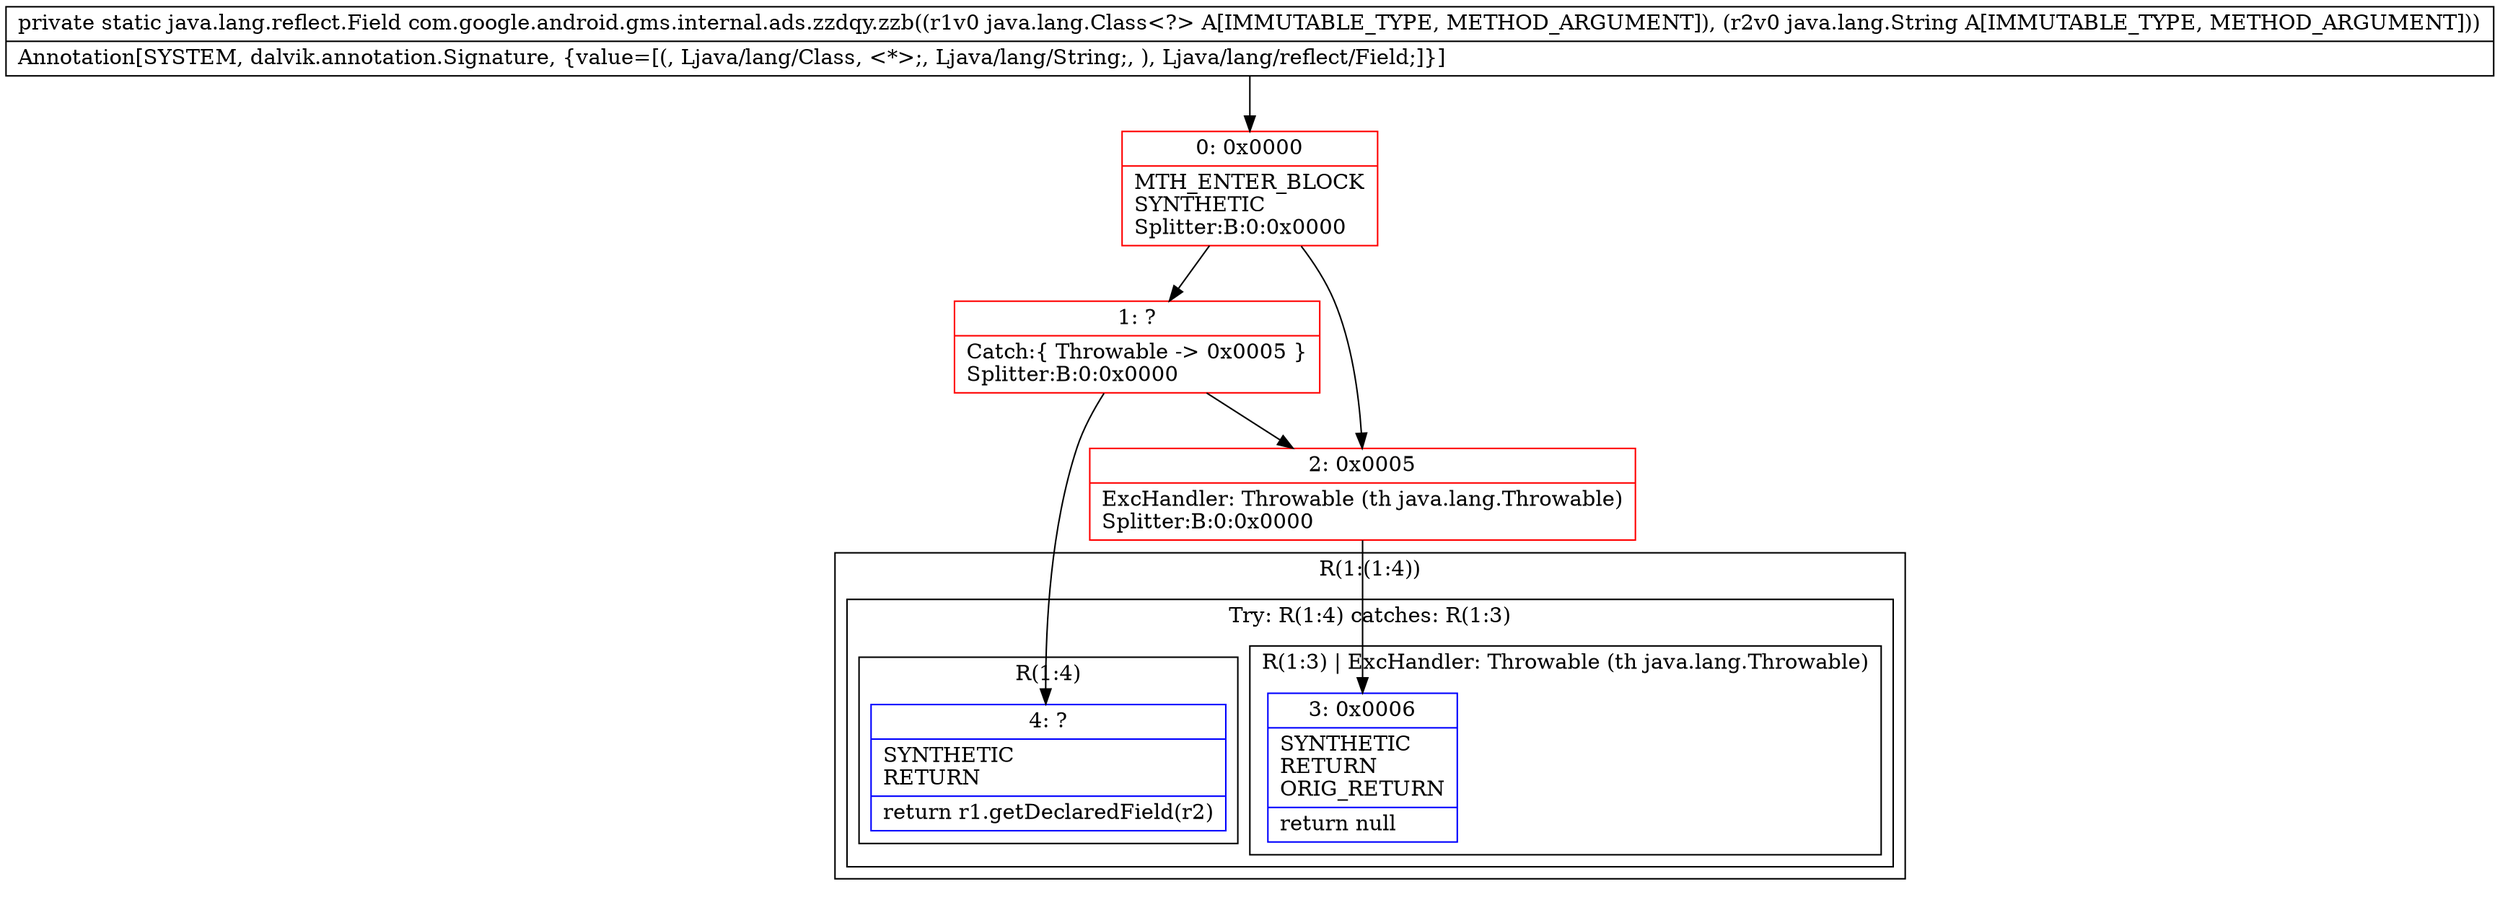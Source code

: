 digraph "CFG forcom.google.android.gms.internal.ads.zzdqy.zzb(Ljava\/lang\/Class;Ljava\/lang\/String;)Ljava\/lang\/reflect\/Field;" {
subgraph cluster_Region_1846981886 {
label = "R(1:(1:4))";
node [shape=record,color=blue];
subgraph cluster_TryCatchRegion_732645566 {
label = "Try: R(1:4) catches: R(1:3)";
node [shape=record,color=blue];
subgraph cluster_Region_282919094 {
label = "R(1:4)";
node [shape=record,color=blue];
Node_4 [shape=record,label="{4\:\ ?|SYNTHETIC\lRETURN\l|return r1.getDeclaredField(r2)\l}"];
}
subgraph cluster_Region_398069291 {
label = "R(1:3) | ExcHandler: Throwable (th java.lang.Throwable)\l";
node [shape=record,color=blue];
Node_3 [shape=record,label="{3\:\ 0x0006|SYNTHETIC\lRETURN\lORIG_RETURN\l|return null\l}"];
}
}
}
subgraph cluster_Region_398069291 {
label = "R(1:3) | ExcHandler: Throwable (th java.lang.Throwable)\l";
node [shape=record,color=blue];
Node_3 [shape=record,label="{3\:\ 0x0006|SYNTHETIC\lRETURN\lORIG_RETURN\l|return null\l}"];
}
Node_0 [shape=record,color=red,label="{0\:\ 0x0000|MTH_ENTER_BLOCK\lSYNTHETIC\lSplitter:B:0:0x0000\l}"];
Node_1 [shape=record,color=red,label="{1\:\ ?|Catch:\{ Throwable \-\> 0x0005 \}\lSplitter:B:0:0x0000\l}"];
Node_2 [shape=record,color=red,label="{2\:\ 0x0005|ExcHandler: Throwable (th java.lang.Throwable)\lSplitter:B:0:0x0000\l}"];
MethodNode[shape=record,label="{private static java.lang.reflect.Field com.google.android.gms.internal.ads.zzdqy.zzb((r1v0 java.lang.Class\<?\> A[IMMUTABLE_TYPE, METHOD_ARGUMENT]), (r2v0 java.lang.String A[IMMUTABLE_TYPE, METHOD_ARGUMENT]))  | Annotation[SYSTEM, dalvik.annotation.Signature, \{value=[(, Ljava\/lang\/Class, \<*\>;, Ljava\/lang\/String;, ), Ljava\/lang\/reflect\/Field;]\}]\l}"];
MethodNode -> Node_0;
Node_0 -> Node_1;
Node_0 -> Node_2;
Node_1 -> Node_2;
Node_1 -> Node_4;
Node_2 -> Node_3;
}

